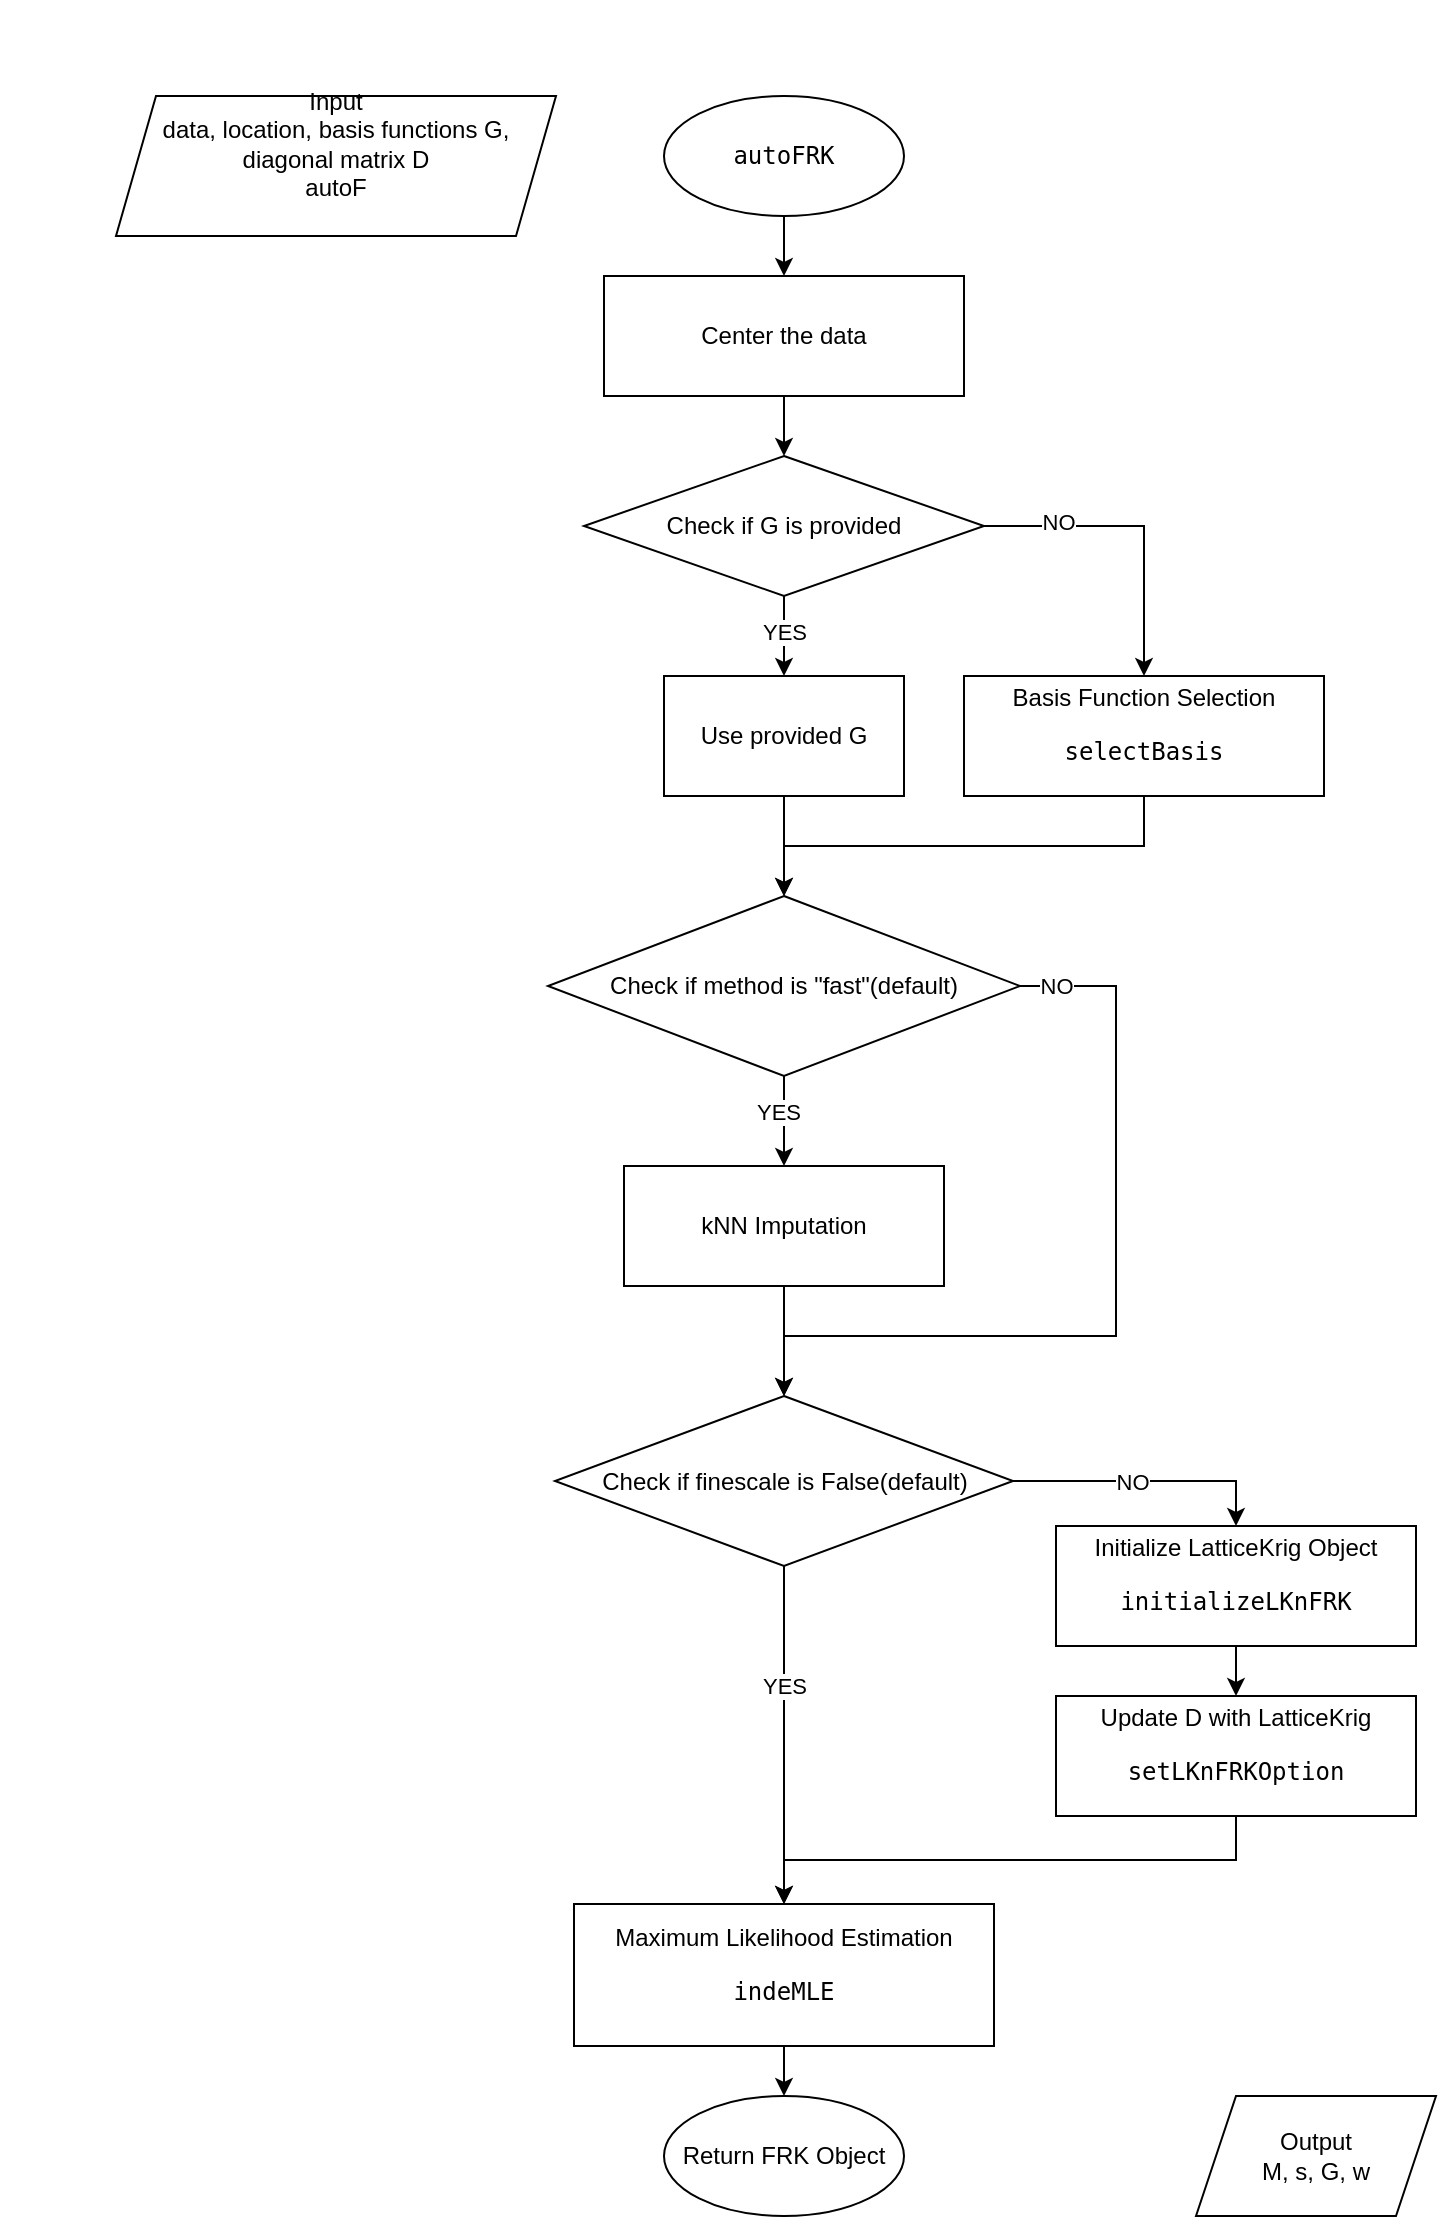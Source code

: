 <mxfile scale="10" border="30">
    <diagram id="XuQJfIB-7gxwj8ibH9eZ" name="autoFRK">
        <mxGraphModel dx="1039" dy="464" grid="1" gridSize="10" guides="1" tooltips="1" connect="1" arrows="1" fold="1" page="1" pageScale="1" pageWidth="827" pageHeight="1169" math="0" shadow="0">
            <root>
                <mxCell id="0"/>
                <mxCell id="1" parent="0"/>
                <mxCell id="HuzXmJv5sS0txFyE4GGA-38" style="edgeStyle=orthogonalEdgeStyle;rounded=0;html=1;exitX=0.5;exitY=1;exitDx=0;exitDy=0;entryX=0.5;entryY=0;entryDx=0;entryDy=0;" parent="1" source="start" target="_ZZOISUhHl57izTDcXxa-3" edge="1">
                    <mxGeometry relative="1" as="geometry"/>
                </mxCell>
                <mxCell id="start" value="&lt;pre&gt;&lt;span style=&quot;background-color: initial;&quot;&gt;autoFRK&lt;/span&gt;&lt;/pre&gt;" style="ellipse;whiteSpace=wrap;html=1;" parent="1" vertex="1">
                    <mxGeometry x="324" y="40" width="120" height="60" as="geometry"/>
                </mxCell>
                <mxCell id="HuzXmJv5sS0txFyE4GGA-9" style="edgeStyle=orthogonalEdgeStyle;rounded=0;html=1;exitX=0.5;exitY=1;exitDx=0;exitDy=0;entryX=0.5;entryY=0;entryDx=0;entryDy=0;" parent="1" source="basis" target="method" edge="1">
                    <mxGeometry relative="1" as="geometry"/>
                </mxCell>
                <mxCell id="basis" value="Basis Function Selection&lt;br&gt;&lt;pre&gt;selectBasis&lt;/pre&gt;" style="whiteSpace=wrap;html=1;" parent="1" vertex="1">
                    <mxGeometry x="474" y="330" width="180" height="60" as="geometry"/>
                </mxCell>
                <mxCell id="HuzXmJv5sS0txFyE4GGA-10" style="edgeStyle=orthogonalEdgeStyle;rounded=0;html=1;exitX=0.5;exitY=1;exitDx=0;exitDy=0;entryX=0.5;entryY=0;entryDx=0;entryDy=0;" parent="1" source="method" target="knn" edge="1">
                    <mxGeometry relative="1" as="geometry"/>
                </mxCell>
                <mxCell id="HuzXmJv5sS0txFyE4GGA-11" style="edgeStyle=orthogonalEdgeStyle;rounded=0;html=1;exitX=1;exitY=0.5;exitDx=0;exitDy=0;entryX=0.5;entryY=0;entryDx=0;entryDy=0;" parent="1" source="method" target="HuzXmJv5sS0txFyE4GGA-2" edge="1">
                    <mxGeometry relative="1" as="geometry">
                        <mxPoint x="567" y="575" as="targetPoint"/>
                        <Array as="points">
                            <mxPoint x="550" y="485"/>
                            <mxPoint x="550" y="660"/>
                            <mxPoint x="384" y="660"/>
                        </Array>
                    </mxGeometry>
                </mxCell>
                <mxCell id="method" value="Check if method is &quot;fast&quot;(default)" style="rhombus;whiteSpace=wrap;html=1;" parent="1" vertex="1">
                    <mxGeometry x="266" y="440" width="236" height="90" as="geometry"/>
                </mxCell>
                <mxCell id="HuzXmJv5sS0txFyE4GGA-18" style="edgeStyle=orthogonalEdgeStyle;rounded=0;html=1;exitX=0.5;exitY=1;exitDx=0;exitDy=0;entryX=0.5;entryY=0;entryDx=0;entryDy=0;" parent="1" source="knn" target="HuzXmJv5sS0txFyE4GGA-2" edge="1">
                    <mxGeometry relative="1" as="geometry"/>
                </mxCell>
                <mxCell id="knn" value="kNN Imputation" style="rounded=0;whiteSpace=wrap;html=1;" parent="1" vertex="1">
                    <mxGeometry x="304" y="575" width="160" height="60" as="geometry"/>
                </mxCell>
                <mxCell id="return" value="Return FRK Object" style="ellipse;whiteSpace=wrap;html=1;" parent="1" vertex="1">
                    <mxGeometry x="324" y="1040" width="120" height="60" as="geometry"/>
                </mxCell>
                <mxCell id="e1" parent="1" source="start" edge="1"/>
                <mxCell id="e2" parent="1" target="basis" edge="1"/>
                <mxCell id="e3" parent="1" source="basis" target="method" edge="1"/>
                <mxCell id="e6" parent="1" source="knn" edge="1"/>
                <mxCell id="e7" parent="1" edge="1"/>
                <mxCell id="e8" parent="1" target="return" edge="1"/>
                <mxCell id="HuzXmJv5sS0txFyE4GGA-4" style="edgeStyle=none;rounded=0;html=1;exitX=0.5;exitY=1;exitDx=0;exitDy=0;entryX=0.5;entryY=0;entryDx=0;entryDy=0;" parent="1" source="_ZZOISUhHl57izTDcXxa-2" target="HuzXmJv5sS0txFyE4GGA-1" edge="1">
                    <mxGeometry relative="1" as="geometry"/>
                </mxCell>
                <mxCell id="HuzXmJv5sS0txFyE4GGA-5" style="edgeStyle=orthogonalEdgeStyle;rounded=0;html=1;exitX=1;exitY=0.5;exitDx=0;exitDy=0;entryX=0.5;entryY=0;entryDx=0;entryDy=0;" parent="1" source="_ZZOISUhHl57izTDcXxa-2" target="basis" edge="1">
                    <mxGeometry relative="1" as="geometry">
                        <mxPoint x="580" y="270" as="targetPoint"/>
                    </mxGeometry>
                </mxCell>
                <mxCell id="_ZZOISUhHl57izTDcXxa-2" value="Check if G is provided" style="rhombus;whiteSpace=wrap;html=1;rounded=0;" parent="1" vertex="1">
                    <mxGeometry x="284" y="220" width="200" height="70" as="geometry"/>
                </mxCell>
                <mxCell id="HuzXmJv5sS0txFyE4GGA-3" style="edgeStyle=none;rounded=0;html=1;exitX=0.5;exitY=1;exitDx=0;exitDy=0;entryX=0.5;entryY=0;entryDx=0;entryDy=0;" parent="1" source="_ZZOISUhHl57izTDcXxa-3" target="_ZZOISUhHl57izTDcXxa-2" edge="1">
                    <mxGeometry relative="1" as="geometry"/>
                </mxCell>
                <mxCell id="_ZZOISUhHl57izTDcXxa-3" value="Center the data" style="whiteSpace=wrap;html=1;" parent="1" vertex="1">
                    <mxGeometry x="294" y="130" width="180" height="60" as="geometry"/>
                </mxCell>
                <mxCell id="HuzXmJv5sS0txFyE4GGA-8" style="edgeStyle=orthogonalEdgeStyle;rounded=0;html=1;exitX=0.5;exitY=1;exitDx=0;exitDy=0;entryX=0.5;entryY=0;entryDx=0;entryDy=0;" parent="1" source="HuzXmJv5sS0txFyE4GGA-1" target="method" edge="1">
                    <mxGeometry relative="1" as="geometry"/>
                </mxCell>
                <mxCell id="HuzXmJv5sS0txFyE4GGA-1" value="Use provided G" style="rounded=0;whiteSpace=wrap;html=1;" parent="1" vertex="1">
                    <mxGeometry x="324" y="330" width="120" height="60" as="geometry"/>
                </mxCell>
                <mxCell id="HuzXmJv5sS0txFyE4GGA-31" style="edgeStyle=orthogonalEdgeStyle;rounded=0;html=1;exitX=0.5;exitY=1;exitDx=0;exitDy=0;entryX=0.5;entryY=0;entryDx=0;entryDy=0;" parent="1" source="HuzXmJv5sS0txFyE4GGA-2" target="HuzXmJv5sS0txFyE4GGA-21" edge="1">
                    <mxGeometry relative="1" as="geometry"/>
                </mxCell>
                <mxCell id="HuzXmJv5sS0txFyE4GGA-35" value="YES" style="edgeLabel;html=1;align=center;verticalAlign=middle;resizable=0;points=[];" parent="HuzXmJv5sS0txFyE4GGA-31" vertex="1" connectable="0">
                    <mxGeometry x="-0.386" y="3" relative="1" as="geometry">
                        <mxPoint x="-3" y="8" as="offset"/>
                    </mxGeometry>
                </mxCell>
                <mxCell id="HuzXmJv5sS0txFyE4GGA-32" style="edgeStyle=orthogonalEdgeStyle;rounded=0;html=1;exitX=1;exitY=0.5;exitDx=0;exitDy=0;entryX=0.5;entryY=0;entryDx=0;entryDy=0;" parent="1" source="HuzXmJv5sS0txFyE4GGA-2" target="HuzXmJv5sS0txFyE4GGA-22" edge="1">
                    <mxGeometry relative="1" as="geometry"/>
                </mxCell>
                <mxCell id="HuzXmJv5sS0txFyE4GGA-36" value="NO" style="edgeLabel;html=1;align=center;verticalAlign=middle;resizable=0;points=[];" parent="HuzXmJv5sS0txFyE4GGA-32" vertex="1" connectable="0">
                    <mxGeometry x="-0.133" y="3" relative="1" as="geometry">
                        <mxPoint x="1" y="3" as="offset"/>
                    </mxGeometry>
                </mxCell>
                <mxCell id="HuzXmJv5sS0txFyE4GGA-2" value="Check if finescale is False(default)" style="rhombus;whiteSpace=wrap;html=1;rounded=0;" parent="1" vertex="1">
                    <mxGeometry x="269.5" y="690" width="229" height="85" as="geometry"/>
                </mxCell>
                <mxCell id="HuzXmJv5sS0txFyE4GGA-37" style="edgeStyle=orthogonalEdgeStyle;rounded=0;html=1;exitX=0.5;exitY=1;exitDx=0;exitDy=0;entryX=0.5;entryY=0;entryDx=0;entryDy=0;" parent="1" source="HuzXmJv5sS0txFyE4GGA-21" target="return" edge="1">
                    <mxGeometry relative="1" as="geometry"/>
                </mxCell>
                <mxCell id="HuzXmJv5sS0txFyE4GGA-21" value="Maximum Likelihood Estimation&lt;br&gt;&lt;pre&gt;indeMLE&lt;/pre&gt;" style="rounded=0;whiteSpace=wrap;html=1;" parent="1" vertex="1">
                    <mxGeometry x="279" y="944" width="210" height="71" as="geometry"/>
                </mxCell>
                <mxCell id="HuzXmJv5sS0txFyE4GGA-33" style="edgeStyle=orthogonalEdgeStyle;rounded=0;html=1;exitX=0.5;exitY=1;exitDx=0;exitDy=0;entryX=0.5;entryY=0;entryDx=0;entryDy=0;" parent="1" source="HuzXmJv5sS0txFyE4GGA-22" target="HuzXmJv5sS0txFyE4GGA-24" edge="1">
                    <mxGeometry relative="1" as="geometry"/>
                </mxCell>
                <mxCell id="HuzXmJv5sS0txFyE4GGA-22" value="Initialize LatticeKrig Object&lt;br&gt;&lt;pre&gt;initializeLKnFRK&lt;/pre&gt;" style="rounded=0;whiteSpace=wrap;html=1;" parent="1" vertex="1">
                    <mxGeometry x="520" y="755" width="180" height="60" as="geometry"/>
                </mxCell>
                <mxCell id="HuzXmJv5sS0txFyE4GGA-34" style="edgeStyle=orthogonalEdgeStyle;rounded=0;html=1;exitX=0.5;exitY=1;exitDx=0;exitDy=0;entryX=0.5;entryY=0;entryDx=0;entryDy=0;" parent="1" source="HuzXmJv5sS0txFyE4GGA-24" target="HuzXmJv5sS0txFyE4GGA-21" edge="1">
                    <mxGeometry relative="1" as="geometry"/>
                </mxCell>
                <mxCell id="HuzXmJv5sS0txFyE4GGA-24" value="Update D with LatticeKrig&lt;br&gt;&lt;pre&gt;setLKnFRKOption&lt;/pre&gt;" style="rounded=0;whiteSpace=wrap;html=1;" parent="1" vertex="1">
                    <mxGeometry x="520" y="840" width="180" height="60" as="geometry"/>
                </mxCell>
                <mxCell id="4" value="YES" style="edgeLabel;html=1;align=center;verticalAlign=middle;resizable=0;points=[];" parent="1" vertex="1" connectable="0">
                    <mxGeometry x="-0.386" y="3" relative="1" as="geometry">
                        <mxPoint x="384" y="308" as="offset"/>
                    </mxGeometry>
                </mxCell>
                <mxCell id="5" value="NO" style="edgeLabel;html=1;align=center;verticalAlign=middle;resizable=0;points=[];" parent="1" vertex="1" connectable="0">
                    <mxGeometry x="-0.133" y="3" relative="1" as="geometry">
                        <mxPoint x="521" y="253" as="offset"/>
                    </mxGeometry>
                </mxCell>
                <mxCell id="6" value="YES" style="edgeLabel;html=1;align=center;verticalAlign=middle;resizable=0;points=[];" parent="1" vertex="1" connectable="0">
                    <mxGeometry x="-0.386" y="3" relative="1" as="geometry">
                        <mxPoint x="381" y="548" as="offset"/>
                    </mxGeometry>
                </mxCell>
                <mxCell id="7" value="NO" style="edgeLabel;html=1;align=center;verticalAlign=middle;resizable=0;points=[];" parent="1" vertex="1" connectable="0">
                    <mxGeometry x="-0.133" y="3" relative="1" as="geometry">
                        <mxPoint x="520" y="485" as="offset"/>
                    </mxGeometry>
                </mxCell>
                <mxCell id="ZqKRaN5obWFKh2ZUJql6-7" value="&lt;div style=&quot;&quot;&gt;&lt;span style=&quot;background-color: initial;&quot;&gt;Input&lt;/span&gt;&lt;/div&gt;&lt;span style=&quot;text-align: left; background-color: initial;&quot;&gt;data,&amp;nbsp;&lt;/span&gt;&lt;span style=&quot;text-align: left; background-color: initial;&quot;&gt;location,&amp;nbsp;&lt;/span&gt;&lt;span style=&quot;text-align: left; background-color: initial;&quot;&gt;basis functions G,&lt;br&gt;diagonal matrix D&lt;/span&gt;&lt;br&gt;&lt;div style=&quot;left: 212px; bottom: 0px; right: 0px; height: 36px;&quot; class=&quot;geTabContainer geTabItem&quot;&gt;&lt;div style=&quot;width: 30px;&quot; title=&quot;Pages&quot; class=&quot;geTab geControlTab&quot;&gt;&lt;div style=&quot;text-align: left; background-image: url(&amp;quot;data:image/svg+xml;base64,PHN2ZyB4bWxucz0iaHR0cDovL3d3dy53My5vcmcvMjAwMC9zdmciIGhlaWdodD0iMThweCIgdmlld0JveD0iMCAwIDI0IDI0IiB3aWR0aD0iMThweCIgZmlsbD0iIzAwMDAwMCI+PHBhdGggZD0iTTAgMGgyNHYyNEgwVjB6IiBmaWxsPSJub25lIi8+PHBhdGggZD0iTTEyIDhjMS4xIDAgMi0uOSAyLTJzLS45LTItMi0yLTIgLjktMiAyIC45IDIgMiAyem0wIDJjLTEuMSAwLTIgLjktMiAycy45IDIgMiAyIDItLjkgMi0yLS45LTItMi0yem0wIDZjLTEuMSAwLTIgLjktMiAycy45IDIgMiAyIDItLjkgMi0yLS45LTItMi0yeiIvPjwvc3ZnPg==&amp;quot;); background-repeat: no-repeat; background-position: center center; background-size: 24px; position: relative; opacity: 0.5; width: 100%; height: 100%;&quot; class=&quot;geAdaptiveAsset&quot;&gt;&lt;/div&gt;&lt;/div&gt;&lt;div class=&quot;geTabScroller&quot;&gt;&lt;div draggable=&quot;true&quot; title=&quot;autoFRK (XuQJfIB-7gxwj8ibH9eZ) [1]&quot; class=&quot;geTab gePageTab geActivePage&quot;&gt;&lt;span style=&quot;text-align: left;&quot;&gt;autoF&lt;/span&gt;&lt;/div&gt;&lt;/div&gt;&lt;/div&gt;&lt;div style=&quot;width: 12px; z-index: 1; touch-action: none; top: 69px; left: 212px; bottom: 37px;&quot; class=&quot;geHsplit&quot;&gt;&lt;/div&gt;" style="shape=parallelogram;perimeter=parallelogramPerimeter;whiteSpace=wrap;html=1;fixedSize=1;" parent="1" vertex="1">
                    <mxGeometry x="50" y="40" width="220" height="70" as="geometry"/>
                </mxCell>
                <mxCell id="ZqKRaN5obWFKh2ZUJql6-8" value="Output&lt;br&gt;M, s, G, w" style="shape=parallelogram;perimeter=parallelogramPerimeter;whiteSpace=wrap;html=1;fixedSize=1;" parent="1" vertex="1">
                    <mxGeometry x="590" y="1040" width="120" height="60" as="geometry"/>
                </mxCell>
            </root>
        </mxGraphModel>
    </diagram>
    <diagram id="aRreUktds2WmTYsilnNn" name="selectBasis">
        <mxGraphModel dx="1039" dy="464" grid="1" gridSize="10" guides="1" tooltips="1" connect="1" arrows="1" fold="1" page="1" pageScale="1" pageWidth="827" pageHeight="1169" math="0" shadow="0">
            <root>
                <mxCell id="0"/>
                <mxCell id="1" parent="0"/>
                <mxCell id="e6" style="edgeStyle=none;html=1;" parent="1" edge="1"/>
                <mxCell id="e7" style="edgeStyle=none;html=1;" parent="1" edge="1"/>
                <mxCell id="e8" style="edgeStyle=none;html=1;" parent="1" edge="1"/>
                <mxCell id="PYqf2ASag0q-SJJKOr2R-1" value="" style="edgeStyle=none;html=1;" parent="1" source="jLoHngao0kp7c7VUhMfY-1" target="7rqQExzHisvwuX145bWU-4" edge="1">
                    <mxGeometry relative="1" as="geometry"/>
                </mxCell>
                <mxCell id="jLoHngao0kp7c7VUhMfY-1" value="&lt;pre&gt;selectBasis&lt;/pre&gt;" style="ellipse;whiteSpace=wrap;html=1;" parent="1" vertex="1">
                    <mxGeometry x="354" y="40" width="120" height="70" as="geometry"/>
                </mxCell>
                <mxCell id="jLoHngao0kp7c7VUhMfY-3" value="&lt;pre&gt;&lt;span style=&quot;font-family: Helvetica;&quot;&gt;Return&lt;/span&gt;&lt;br&gt;&lt;/pre&gt;" style="ellipse;whiteSpace=wrap;html=1;" parent="1" vertex="1">
                    <mxGeometry x="330" y="890" width="120" height="70" as="geometry"/>
                </mxCell>
                <mxCell id="7rqQExzHisvwuX145bWU-2" value="Knots Selection" style="rounded=0;whiteSpace=wrap;html=1;fillColor=default;" parent="1" vertex="1">
                    <mxGeometry x="70" y="350" width="120" height="60" as="geometry"/>
                </mxCell>
                <mxCell id="7rqQExzHisvwuX145bWU-3" value="Knots Selection" style="rounded=0;whiteSpace=wrap;html=1;fillColor=default;" parent="1" vertex="1">
                    <mxGeometry x="50" y="340" width="120" height="60" as="geometry"/>
                </mxCell>
                <mxCell id="7rqQExzHisvwuX145bWU-4" value="Removes columns and rows that&amp;nbsp;are entirely missing" style="rounded=0;whiteSpace=wrap;html=1;fillColor=default;" parent="1" vertex="1">
                    <mxGeometry x="331" y="150" width="166" height="60" as="geometry"/>
                </mxCell>
                <mxCell id="7rqQExzHisvwuX145bWU-5" value="Knots Selection" style="rounded=0;whiteSpace=wrap;html=1;fillColor=default;" parent="1" vertex="1">
                    <mxGeometry x="650" y="350" width="120" height="60" as="geometry"/>
                </mxCell>
                <mxCell id="7rqQExzHisvwuX145bWU-6" value="Rank Determination" style="rounded=0;whiteSpace=wrap;html=1;fillColor=default;" parent="1" vertex="1">
                    <mxGeometry x="480" y="350" width="120" height="60" as="geometry"/>
                </mxCell>
                <mxCell id="krbZs5wbeJ-McOpH3PnZ-1" value="&lt;div style=&quot;&quot;&gt;&lt;span style=&quot;background-color: initial;&quot;&gt;Input&lt;/span&gt;&lt;/div&gt;&lt;span style=&quot;text-align: left; background-color: initial;&quot;&gt;data,&amp;nbsp;&lt;/span&gt;&lt;span style=&quot;text-align: left; background-color: initial;&quot;&gt;location,&amp;nbsp;&lt;/span&gt;&lt;span style=&quot;text-align: left;&quot;&gt;diagonal matrix D&lt;/span&gt;&lt;br&gt;&lt;div style=&quot;left: 212px; bottom: 0px; right: 0px; height: 36px;&quot; class=&quot;geTabContainer geTabItem&quot;&gt;&lt;div style=&quot;width: 30px;&quot; title=&quot;Pages&quot; class=&quot;geTab geControlTab&quot;&gt;&lt;div style=&quot;text-align: left; background-image: url(&amp;quot;data:image/svg+xml;base64,PHN2ZyB4bWxucz0iaHR0cDovL3d3dy53My5vcmcvMjAwMC9zdmciIGhlaWdodD0iMThweCIgdmlld0JveD0iMCAwIDI0IDI0IiB3aWR0aD0iMThweCIgZmlsbD0iIzAwMDAwMCI+PHBhdGggZD0iTTAgMGgyNHYyNEgwVjB6IiBmaWxsPSJub25lIi8+PHBhdGggZD0iTTEyIDhjMS4xIDAgMi0uOSAyLTJzLS45LTItMi0yLTIgLjktMiAyIC45IDIgMiAyem0wIDJjLTEuMSAwLTIgLjktMiAycy45IDIgMiAyIDItLjkgMi0yLS45LTItMi0yem0wIDZjLTEuMSAwLTIgLjktMiAycy45IDIgMiAyIDItLjkgMi0yLS45LTItMi0yeiIvPjwvc3ZnPg==&amp;quot;); background-repeat: no-repeat; background-position: center center; background-size: 24px; position: relative; opacity: 0.5; width: 100%; height: 100%;&quot; class=&quot;geAdaptiveAsset&quot;&gt;&lt;/div&gt;&lt;/div&gt;&lt;div class=&quot;geTabScroller&quot;&gt;&lt;div draggable=&quot;true&quot; title=&quot;autoFRK (XuQJfIB-7gxwj8ibH9eZ) [1]&quot; class=&quot;geTab gePageTab geActivePage&quot;&gt;&lt;span style=&quot;text-align: left;&quot;&gt;autoF&lt;/span&gt;&lt;/div&gt;&lt;/div&gt;&lt;/div&gt;&lt;div style=&quot;width: 12px; z-index: 1; touch-action: none; top: 69px; left: 212px; bottom: 37px;&quot; class=&quot;geHsplit&quot;&gt;&lt;/div&gt;" style="shape=parallelogram;perimeter=parallelogramPerimeter;whiteSpace=wrap;html=1;fixedSize=1;" parent="1" vertex="1">
                    <mxGeometry x="40" y="40" width="210" height="60" as="geometry"/>
                </mxCell>
                <mxCell id="ClUdG0s3DJLruqP38PM5-1" value="Output&lt;br&gt;optimal basis functions(G)" style="shape=parallelogram;perimeter=parallelogramPerimeter;whiteSpace=wrap;html=1;fixedSize=1;" parent="1" vertex="1">
                    <mxGeometry x="526" y="890" width="170" height="70" as="geometry"/>
                </mxCell>
            </root>
        </mxGraphModel>
    </diagram>
</mxfile>